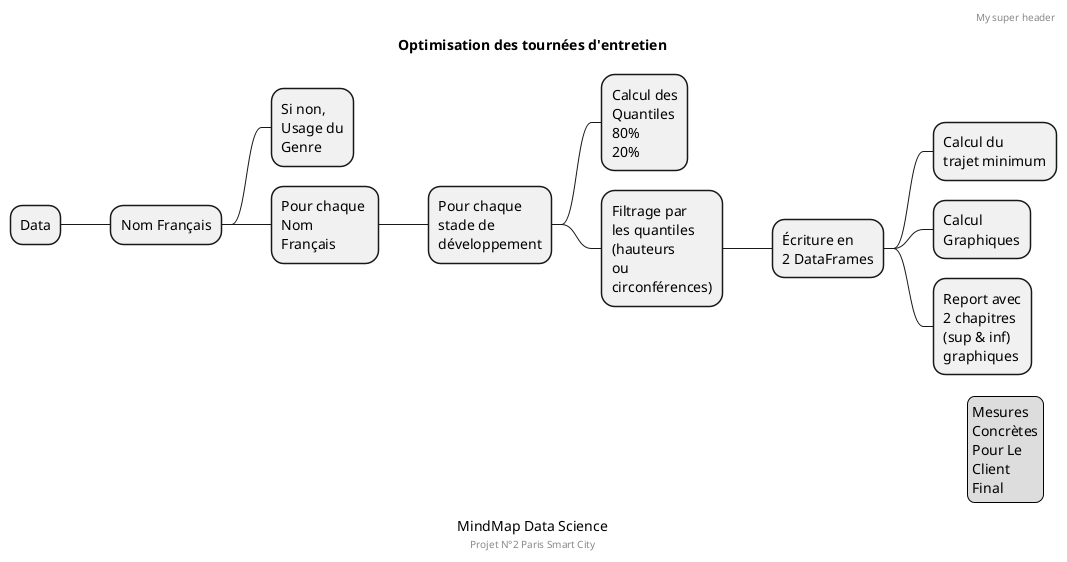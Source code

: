 @startmindmap
'https://plantuml.com/mindmap-diagram

caption MindMap Data Science
title Optimisation des tournées d'entretien

* Data
** Nom Français
*** Si non,\nUsage du\nGenre
*** Pour chaque \nNom\nFrançais
**** Pour chaque\nstade de\ndéveloppement
***** Calcul des\nQuantiles\n80%\n20%
***** Filtrage par\nles quantiles\n(hauteurs\nou\ncirconférences)
****** Écriture en\n2 DataFrames
******* Calcul du\ntrajet minimum
******* Calcul\nGraphiques
******* Report avec\n2 chapitres\n(sup & inf)\ngraphiques

header
My super header
endheader

center footer Projet N°2 Paris Smart City

legend right
  Mesures
  Concrètes
  Pour Le
  Client
  Final
endlegend
@endmindmap
